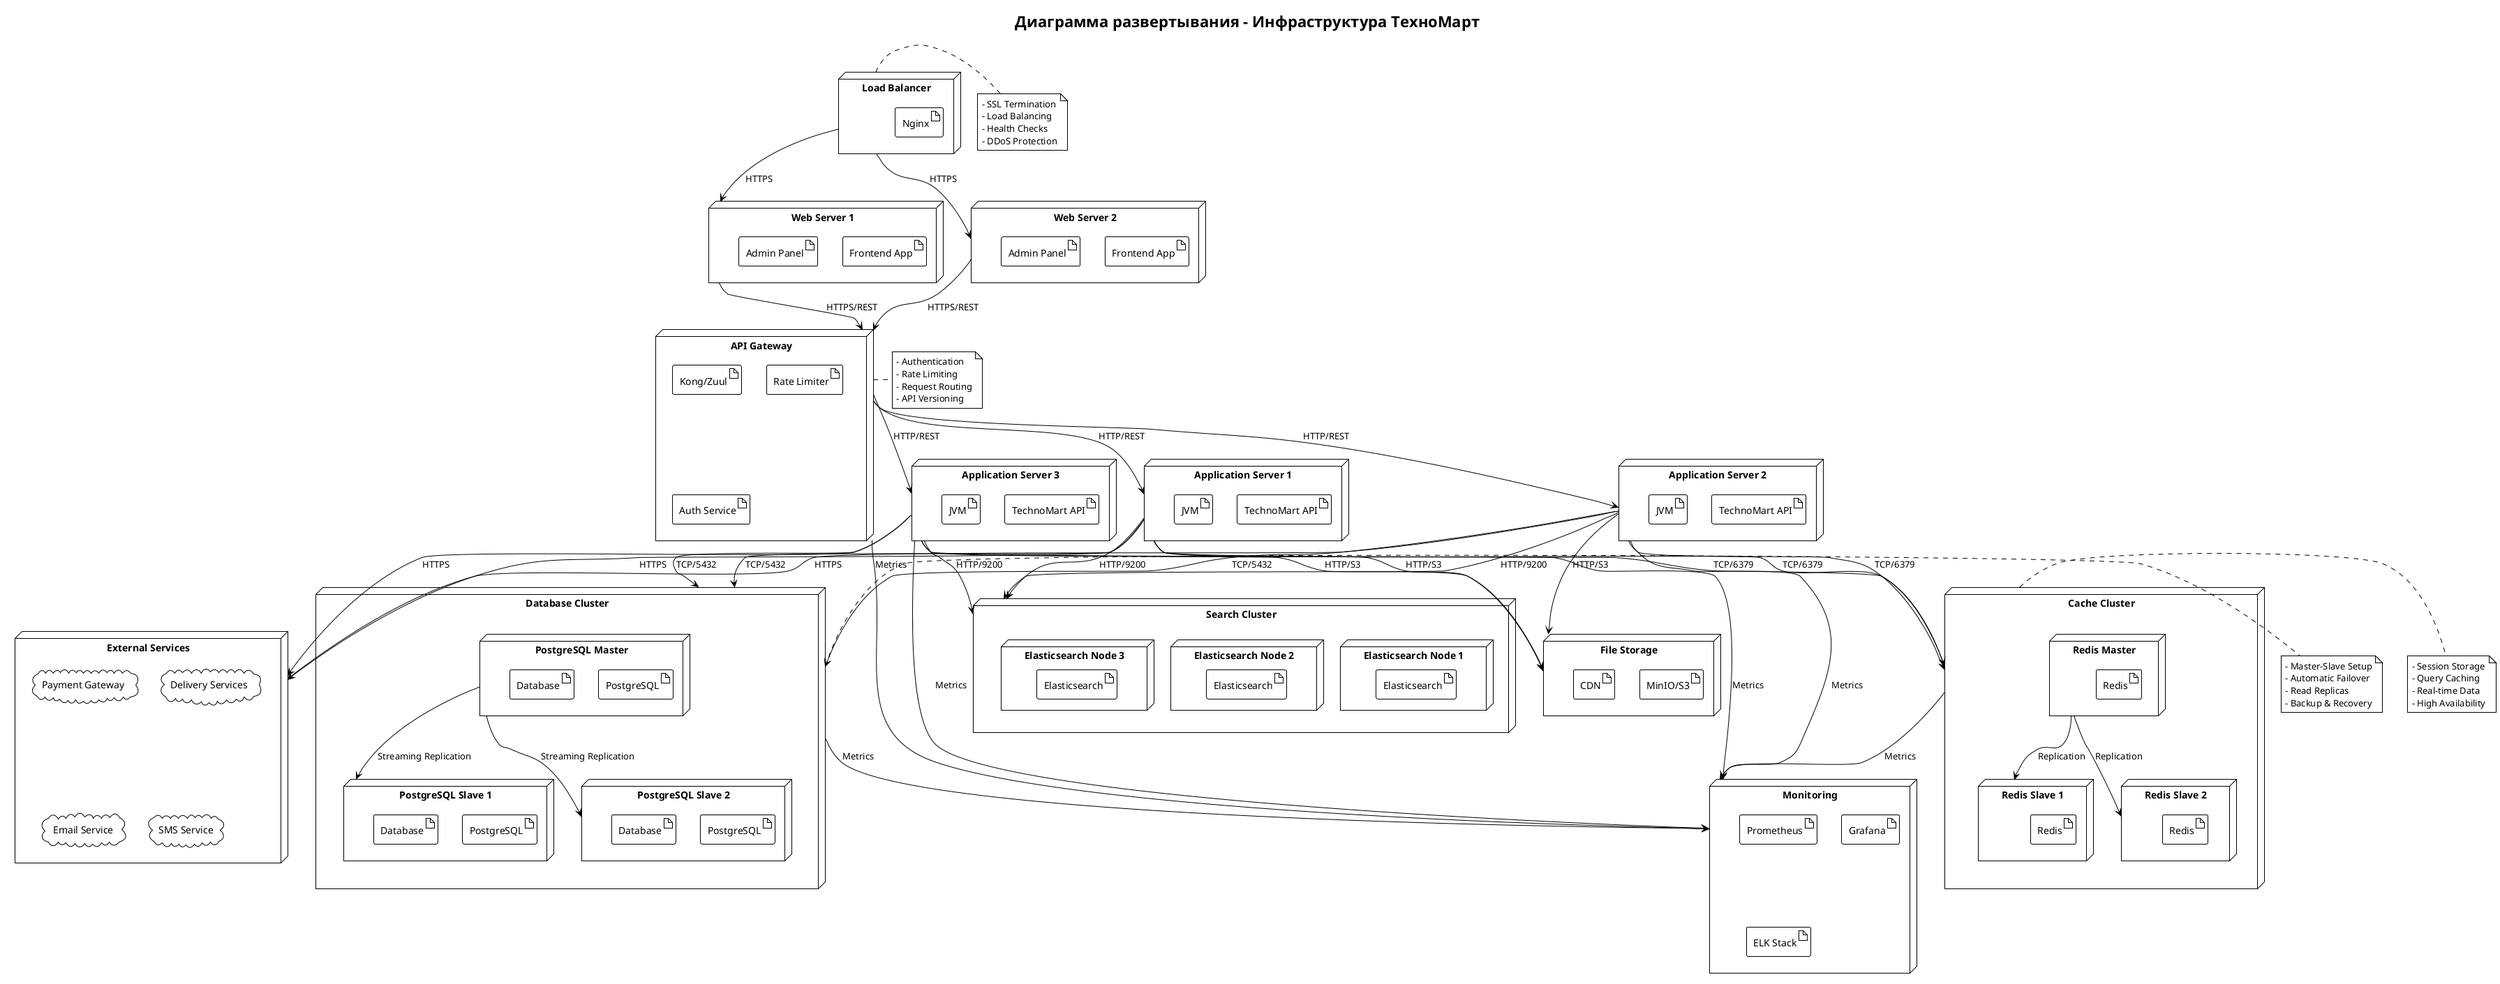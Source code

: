@startuml DeploymentDiagram
!theme plain
title Диаграмма развертывания - Инфраструктура ТехноМарт

node "Load Balancer" as LB {
  artifact "Nginx" as nginx
}

node "Web Server 1" as WS1 {
  artifact "Frontend App" as frontend1
  artifact "Admin Panel" as admin1
}

node "Web Server 2" as WS2 {
  artifact "Frontend App" as frontend2
  artifact "Admin Panel" as admin2
}

node "API Gateway" as Gateway {
  artifact "Kong/Zuul" as apigateway
  artifact "Rate Limiter" as ratelimit
  artifact "Auth Service" as authsvc
}

node "Application Server 1" as AS1 {
  artifact "TechnoMart API" as api1
  artifact "JVM" as jvm1
}

node "Application Server 2" as AS2 {
  artifact "TechnoMart API" as api2
  artifact "JVM" as jvm2
}

node "Application Server 3" as AS3 {
  artifact "TechnoMart API" as api3
  artifact "JVM" as jvm3
}

node "Cache Cluster" as CacheCluster {
  node "Redis Master" as RedisMaster {
    artifact "Redis" as redis_master
  }
  
  node "Redis Slave 1" as RedisSlave1 {
    artifact "Redis" as redis_slave1
  }
  
  node "Redis Slave 2" as RedisSlave2 {
    artifact "Redis" as redis_slave2
  }
}

node "Database Cluster" as DBCluster {
  node "PostgreSQL Master" as PGMaster {
    artifact "PostgreSQL" as pg_master
    artifact "Database" as db_master
  }
  
  node "PostgreSQL Slave 1" as PGSlave1 {
    artifact "PostgreSQL" as pg_slave1
    artifact "Database" as db_slave1
  }
  
  node "PostgreSQL Slave 2" as PGSlave2 {
    artifact "PostgreSQL" as pg_slave2
    artifact "Database" as db_slave2
  }
}

node "Search Cluster" as SearchCluster {
  node "Elasticsearch Node 1" as ES1 {
    artifact "Elasticsearch" as es1
  }
  
  node "Elasticsearch Node 2" as ES2 {
    artifact "Elasticsearch" as es2
  }
  
  node "Elasticsearch Node 3" as ES3 {
    artifact "Elasticsearch" as es3
  }
}

node "File Storage" as FileStorage {
  artifact "MinIO/S3" as storage
  artifact "CDN" as cdn
}

node "Monitoring" as Monitoring {
  artifact "Prometheus" as prometheus
  artifact "Grafana" as grafana
  artifact "ELK Stack" as elk
}

node "External Services" as External {
  cloud "Payment Gateway" as PaymentGW
  cloud "Delivery Services" as DeliveryServices
  cloud "Email Service" as EmailService
  cloud "SMS Service" as SMSService
}

' Connections
LB --> WS1 : HTTPS
LB --> WS2 : HTTPS

WS1 --> Gateway : HTTPS/REST
WS2 --> Gateway : HTTPS/REST

Gateway --> AS1 : HTTP/REST
Gateway --> AS2 : HTTP/REST
Gateway --> AS3 : HTTP/REST

AS1 --> CacheCluster : TCP/6379
AS2 --> CacheCluster : TCP/6379
AS3 --> CacheCluster : TCP/6379

AS1 --> DBCluster : TCP/5432
AS2 --> DBCluster : TCP/5432
AS3 --> DBCluster : TCP/5432

AS1 --> SearchCluster : HTTP/9200
AS2 --> SearchCluster : HTTP/9200
AS3 --> SearchCluster : HTTP/9200

AS1 --> FileStorage : HTTP/S3
AS2 --> FileStorage : HTTP/S3
AS3 --> FileStorage : HTTP/S3

AS1 --> External : HTTPS
AS2 --> External : HTTPS
AS3 --> External : HTTPS

RedisMaster --> RedisSlave1 : Replication
RedisMaster --> RedisSlave2 : Replication

PGMaster --> PGSlave1 : Streaming Replication
PGMaster --> PGSlave2 : Streaming Replication

AS1 --> Monitoring : Metrics
AS2 --> Monitoring : Metrics
AS3 --> Monitoring : Metrics
Gateway --> Monitoring : Metrics
DBCluster --> Monitoring : Metrics
CacheCluster --> Monitoring : Metrics

note right of LB
  - SSL Termination
  - Load Balancing
  - Health Checks
  - DDoS Protection
end note

note right of Gateway
  - Authentication
  - Rate Limiting
  - Request Routing
  - API Versioning
end note

note right of CacheCluster
  - Session Storage
  - Query Caching
  - Real-time Data
  - High Availability
end note

note right of DBCluster
  - Master-Slave Setup
  - Automatic Failover
  - Read Replicas
  - Backup & Recovery
end note

@enduml
